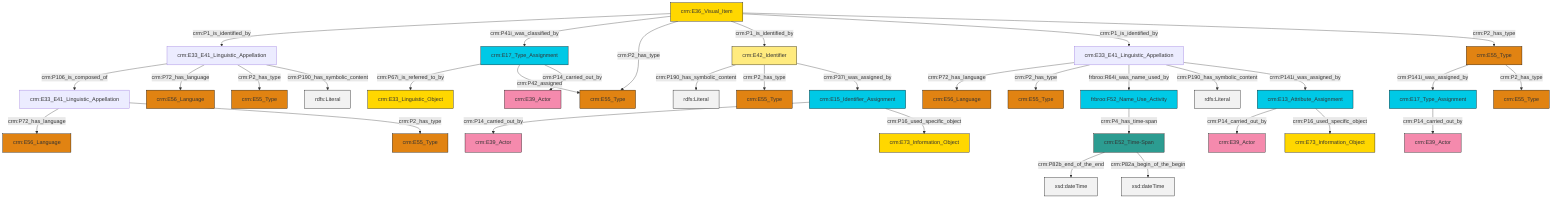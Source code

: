 graph TD
classDef Literal fill:#f2f2f2,stroke:#000000;
classDef CRM_Entity fill:#FFFFFF,stroke:#000000;
classDef Temporal_Entity fill:#00C9E6, stroke:#000000;
classDef Type fill:#E18312, stroke:#000000;
classDef Time-Span fill:#2C9C91, stroke:#000000;
classDef Appellation fill:#FFEB7F, stroke:#000000;
classDef Place fill:#008836, stroke:#000000;
classDef Persistent_Item fill:#B266B2, stroke:#000000;
classDef Conceptual_Object fill:#FFD700, stroke:#000000;
classDef Physical_Thing fill:#D2B48C, stroke:#000000;
classDef Actor fill:#f58aad, stroke:#000000;
classDef PC_Classes fill:#4ce600, stroke:#000000;
classDef Multi fill:#cccccc,stroke:#000000;

0["crm:E17_Type_Assignment"]:::Temporal_Entity -->|crm:P67i_is_referred_to_by| 1["crm:E33_Linguistic_Object"]:::Conceptual_Object
2["crm:E33_E41_Linguistic_Appellation"]:::Default -->|crm:P72_has_language| 3["crm:E56_Language"]:::Type
6["crm:E33_E41_Linguistic_Appellation"]:::Default -->|crm:P72_has_language| 7["crm:E56_Language"]:::Type
8["crm:E15_Identifier_Assignment"]:::Temporal_Entity -->|crm:P14_carried_out_by| 9["crm:E39_Actor"]:::Actor
2["crm:E33_E41_Linguistic_Appellation"]:::Default -->|crm:P2_has_type| 12["crm:E55_Type"]:::Type
15["crm:E36_Visual_Item"]:::Conceptual_Object -->|crm:P1_is_identified_by| 16["crm:E33_E41_Linguistic_Appellation"]:::Default
10["crm:E42_Identifier"]:::Appellation -->|crm:P190_has_symbolic_content| 28[rdfs:Literal]:::Literal
2["crm:E33_E41_Linguistic_Appellation"]:::Default -->|frbroo:R64i_was_name_used_by| 4["frbroo:F52_Name_Use_Activity"]:::Temporal_Entity
15["crm:E36_Visual_Item"]:::Conceptual_Object -->|crm:P41i_was_classified_by| 0["crm:E17_Type_Assignment"]:::Temporal_Entity
15["crm:E36_Visual_Item"]:::Conceptual_Object -->|crm:P2_has_type| 29["crm:E55_Type"]:::Type
8["crm:E15_Identifier_Assignment"]:::Temporal_Entity -->|crm:P16_used_specific_object| 30["crm:E73_Information_Object"]:::Conceptual_Object
16["crm:E33_E41_Linguistic_Appellation"]:::Default -->|crm:P106_is_composed_of| 6["crm:E33_E41_Linguistic_Appellation"]:::Default
16["crm:E33_E41_Linguistic_Appellation"]:::Default -->|crm:P72_has_language| 33["crm:E56_Language"]:::Type
31["crm:E55_Type"]:::Type -->|crm:P141i_was_assigned_by| 36["crm:E17_Type_Assignment"]:::Temporal_Entity
16["crm:E33_E41_Linguistic_Appellation"]:::Default -->|crm:P2_has_type| 13["crm:E55_Type"]:::Type
0["crm:E17_Type_Assignment"]:::Temporal_Entity -->|crm:P42_assigned| 29["crm:E55_Type"]:::Type
10["crm:E42_Identifier"]:::Appellation -->|crm:P2_has_type| 26["crm:E55_Type"]:::Type
15["crm:E36_Visual_Item"]:::Conceptual_Object -->|crm:P1_is_identified_by| 10["crm:E42_Identifier"]:::Appellation
31["crm:E55_Type"]:::Type -->|crm:P2_has_type| 34["crm:E55_Type"]:::Type
38["crm:E13_Attribute_Assignment"]:::Temporal_Entity -->|crm:P14_carried_out_by| 39["crm:E39_Actor"]:::Actor
16["crm:E33_E41_Linguistic_Appellation"]:::Default -->|crm:P190_has_symbolic_content| 41[rdfs:Literal]:::Literal
2["crm:E33_E41_Linguistic_Appellation"]:::Default -->|crm:P190_has_symbolic_content| 43[rdfs:Literal]:::Literal
36["crm:E17_Type_Assignment"]:::Temporal_Entity -->|crm:P14_carried_out_by| 17["crm:E39_Actor"]:::Actor
15["crm:E36_Visual_Item"]:::Conceptual_Object -->|crm:P1_is_identified_by| 2["crm:E33_E41_Linguistic_Appellation"]:::Default
10["crm:E42_Identifier"]:::Appellation -->|crm:P37i_was_assigned_by| 8["crm:E15_Identifier_Assignment"]:::Temporal_Entity
38["crm:E13_Attribute_Assignment"]:::Temporal_Entity -->|crm:P16_used_specific_object| 50["crm:E73_Information_Object"]:::Conceptual_Object
2["crm:E33_E41_Linguistic_Appellation"]:::Default -->|crm:P141i_was_assigned_by| 38["crm:E13_Attribute_Assignment"]:::Temporal_Entity
4["frbroo:F52_Name_Use_Activity"]:::Temporal_Entity -->|crm:P4_has_time-span| 19["crm:E52_Time-Span"]:::Time-Span
15["crm:E36_Visual_Item"]:::Conceptual_Object -->|crm:P2_has_type| 31["crm:E55_Type"]:::Type
0["crm:E17_Type_Assignment"]:::Temporal_Entity -->|crm:P14_carried_out_by| 23["crm:E39_Actor"]:::Actor
19["crm:E52_Time-Span"]:::Time-Span -->|crm:P82b_end_of_the_end| 53[xsd:dateTime]:::Literal
19["crm:E52_Time-Span"]:::Time-Span -->|crm:P82a_begin_of_the_begin| 54[xsd:dateTime]:::Literal
6["crm:E33_E41_Linguistic_Appellation"]:::Default -->|crm:P2_has_type| 48["crm:E55_Type"]:::Type